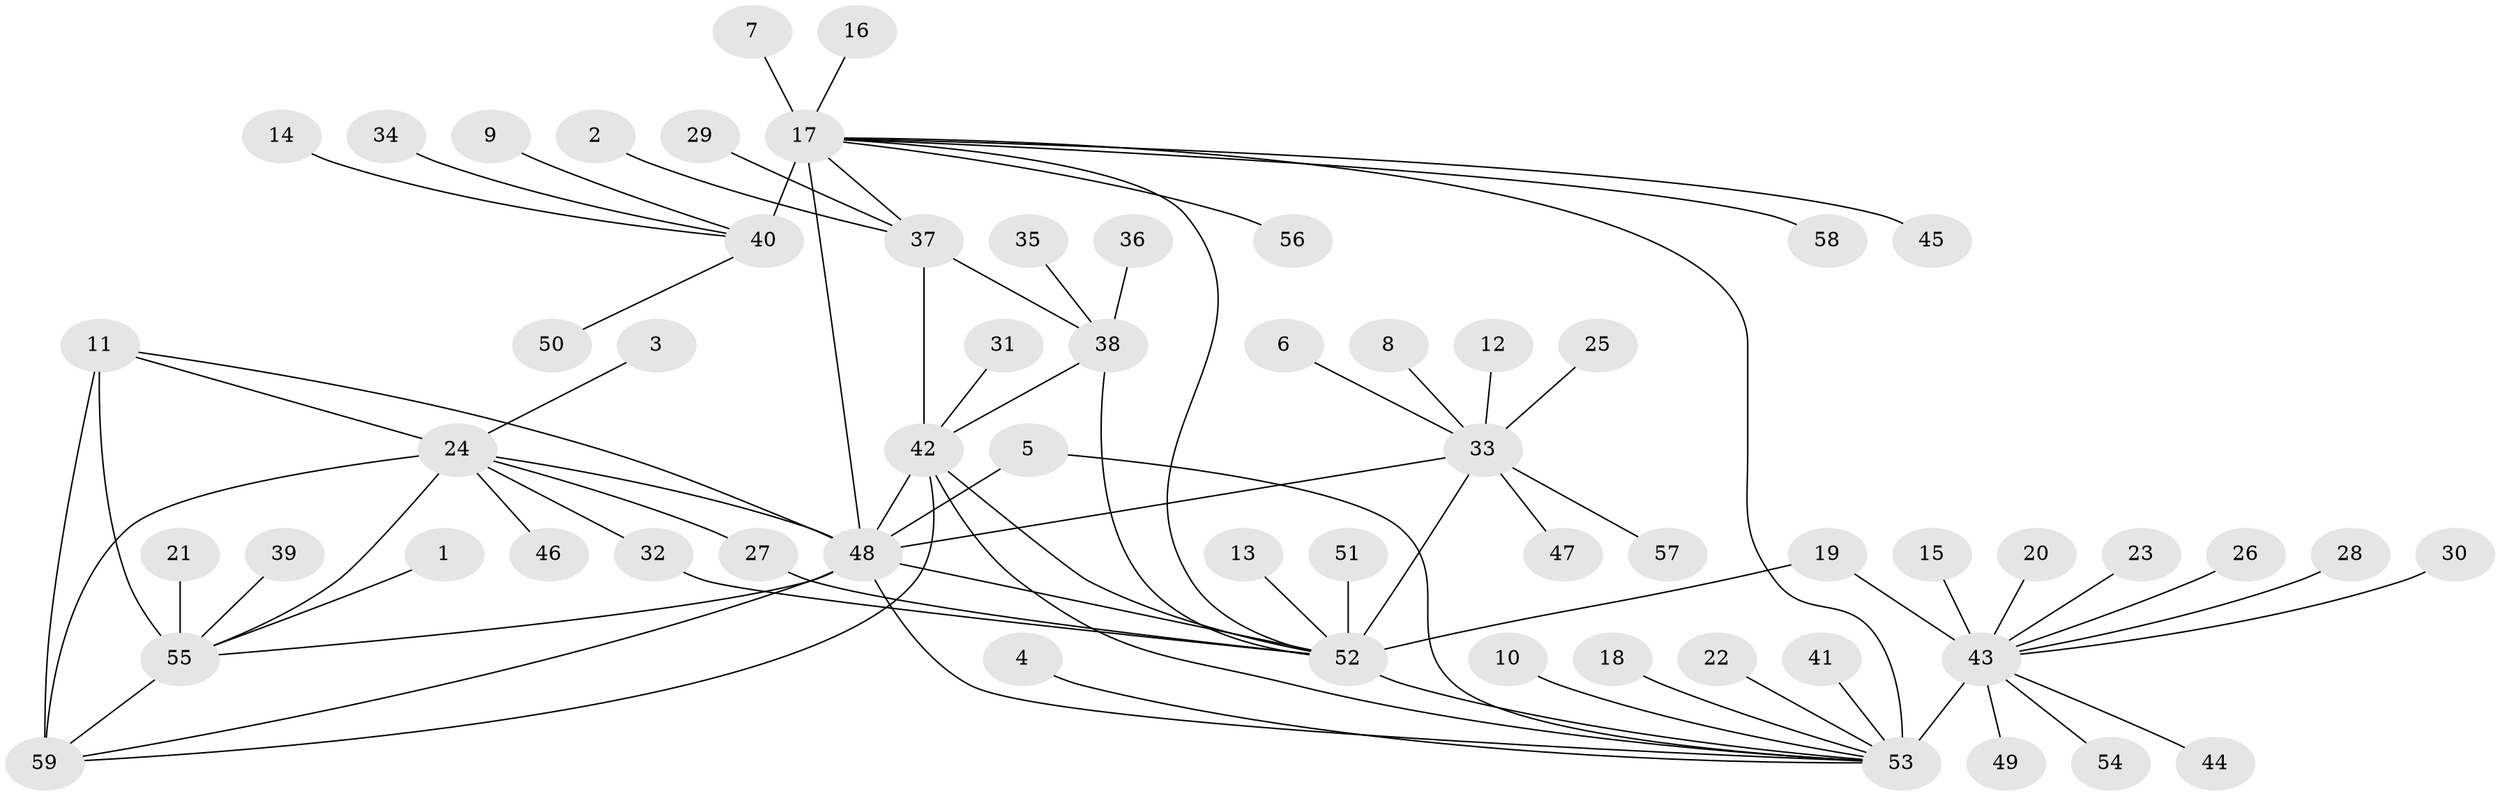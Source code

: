 // original degree distribution, {9: 0.04794520547945205, 13: 0.02054794520547945, 7: 0.06164383561643835, 10: 0.02054794520547945, 11: 0.0410958904109589, 8: 0.0273972602739726, 12: 0.00684931506849315, 14: 0.0136986301369863, 3: 0.03424657534246575, 2: 0.136986301369863, 1: 0.589041095890411}
// Generated by graph-tools (version 1.1) at 2025/37/03/04/25 23:37:43]
// undirected, 59 vertices, 78 edges
graph export_dot {
  node [color=gray90,style=filled];
  1;
  2;
  3;
  4;
  5;
  6;
  7;
  8;
  9;
  10;
  11;
  12;
  13;
  14;
  15;
  16;
  17;
  18;
  19;
  20;
  21;
  22;
  23;
  24;
  25;
  26;
  27;
  28;
  29;
  30;
  31;
  32;
  33;
  34;
  35;
  36;
  37;
  38;
  39;
  40;
  41;
  42;
  43;
  44;
  45;
  46;
  47;
  48;
  49;
  50;
  51;
  52;
  53;
  54;
  55;
  56;
  57;
  58;
  59;
  1 -- 55 [weight=1.0];
  2 -- 37 [weight=1.0];
  3 -- 24 [weight=1.0];
  4 -- 53 [weight=1.0];
  5 -- 48 [weight=1.0];
  5 -- 53 [weight=1.0];
  6 -- 33 [weight=1.0];
  7 -- 17 [weight=1.0];
  8 -- 33 [weight=1.0];
  9 -- 40 [weight=1.0];
  10 -- 53 [weight=1.0];
  11 -- 24 [weight=2.0];
  11 -- 48 [weight=2.0];
  11 -- 55 [weight=2.0];
  11 -- 59 [weight=4.0];
  12 -- 33 [weight=1.0];
  13 -- 52 [weight=1.0];
  14 -- 40 [weight=1.0];
  15 -- 43 [weight=1.0];
  16 -- 17 [weight=1.0];
  17 -- 37 [weight=1.0];
  17 -- 40 [weight=12.0];
  17 -- 45 [weight=1.0];
  17 -- 48 [weight=1.0];
  17 -- 52 [weight=1.0];
  17 -- 53 [weight=1.0];
  17 -- 56 [weight=1.0];
  17 -- 58 [weight=1.0];
  18 -- 53 [weight=1.0];
  19 -- 43 [weight=1.0];
  19 -- 52 [weight=1.0];
  20 -- 43 [weight=1.0];
  21 -- 55 [weight=1.0];
  22 -- 53 [weight=1.0];
  23 -- 43 [weight=1.0];
  24 -- 27 [weight=1.0];
  24 -- 32 [weight=1.0];
  24 -- 46 [weight=1.0];
  24 -- 48 [weight=1.0];
  24 -- 55 [weight=1.0];
  24 -- 59 [weight=2.0];
  25 -- 33 [weight=1.0];
  26 -- 43 [weight=1.0];
  27 -- 52 [weight=1.0];
  28 -- 43 [weight=1.0];
  29 -- 37 [weight=1.0];
  30 -- 43 [weight=1.0];
  31 -- 42 [weight=1.0];
  32 -- 52 [weight=1.0];
  33 -- 47 [weight=1.0];
  33 -- 48 [weight=1.0];
  33 -- 52 [weight=10.0];
  33 -- 57 [weight=1.0];
  34 -- 40 [weight=1.0];
  35 -- 38 [weight=1.0];
  36 -- 38 [weight=1.0];
  37 -- 38 [weight=3.0];
  37 -- 42 [weight=9.0];
  38 -- 42 [weight=3.0];
  38 -- 52 [weight=1.0];
  39 -- 55 [weight=1.0];
  40 -- 50 [weight=1.0];
  41 -- 53 [weight=1.0];
  42 -- 48 [weight=1.0];
  42 -- 52 [weight=3.0];
  42 -- 53 [weight=1.0];
  42 -- 59 [weight=1.0];
  43 -- 44 [weight=1.0];
  43 -- 49 [weight=1.0];
  43 -- 53 [weight=12.0];
  43 -- 54 [weight=1.0];
  48 -- 52 [weight=3.0];
  48 -- 53 [weight=1.0];
  48 -- 55 [weight=1.0];
  48 -- 59 [weight=2.0];
  51 -- 52 [weight=1.0];
  52 -- 53 [weight=1.0];
  55 -- 59 [weight=2.0];
}
